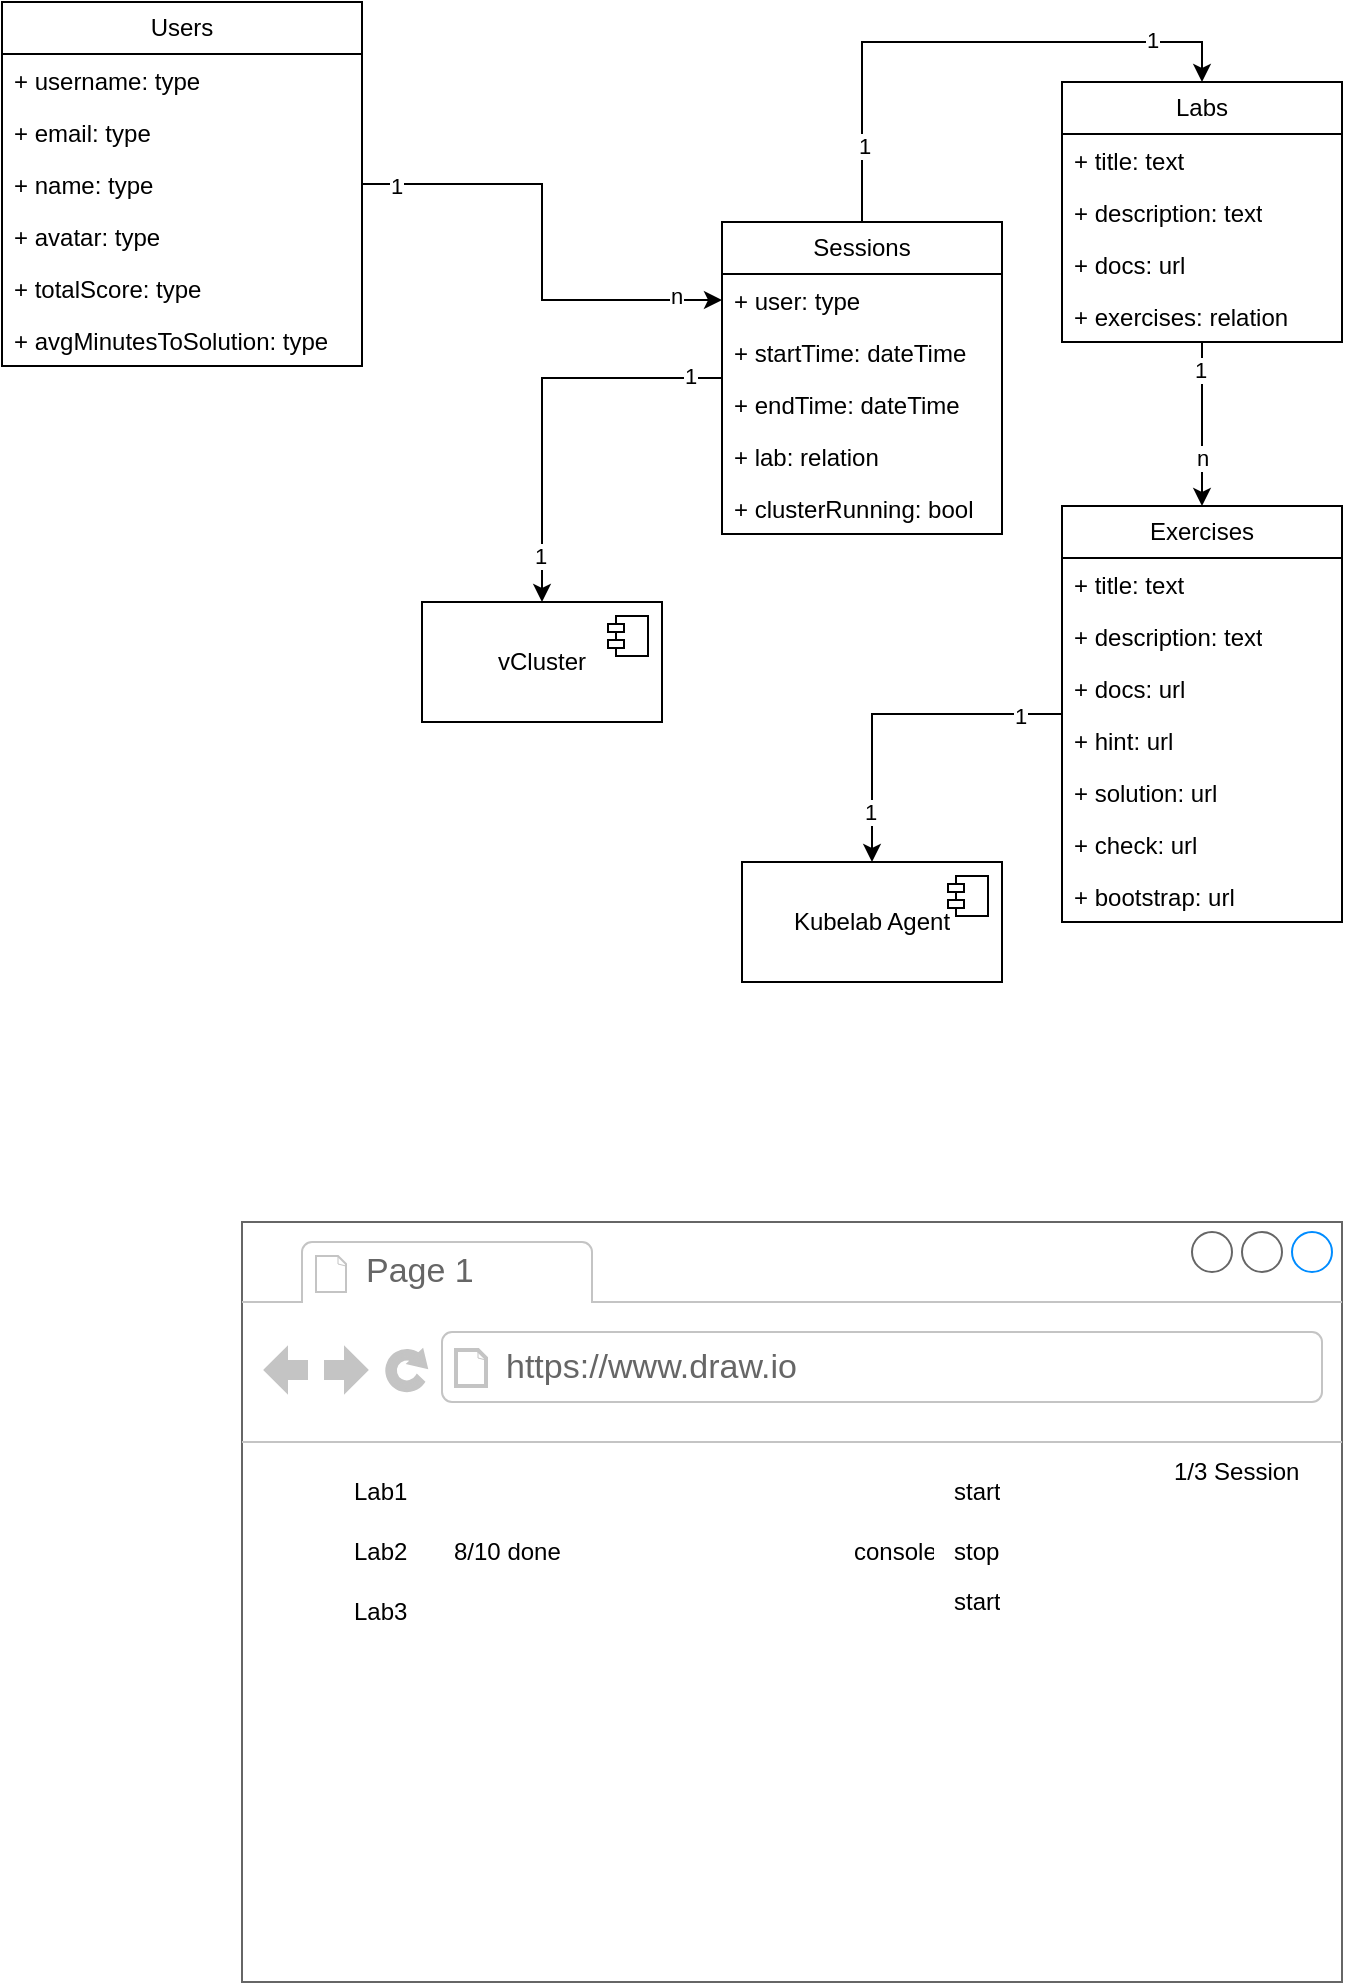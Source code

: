 <mxfile version="21.3.7" type="device">
  <diagram name="Page-1" id="WUQg41ddvhskJoTHI96X">
    <mxGraphModel dx="915" dy="953" grid="1" gridSize="10" guides="1" tooltips="1" connect="1" arrows="1" fold="1" page="1" pageScale="1" pageWidth="850" pageHeight="1100" math="0" shadow="0">
      <root>
        <mxCell id="0" />
        <mxCell id="1" parent="0" />
        <mxCell id="UOWZPONmYOvx8WyAluzy-37" style="edgeStyle=orthogonalEdgeStyle;rounded=0;orthogonalLoop=1;jettySize=auto;html=1;entryX=0;entryY=0.25;entryDx=0;entryDy=0;" parent="1" source="UOWZPONmYOvx8WyAluzy-5" target="UOWZPONmYOvx8WyAluzy-9" edge="1">
          <mxGeometry relative="1" as="geometry" />
        </mxCell>
        <mxCell id="UOWZPONmYOvx8WyAluzy-38" value="1" style="edgeLabel;html=1;align=center;verticalAlign=middle;resizable=0;points=[];" parent="UOWZPONmYOvx8WyAluzy-37" vertex="1" connectable="0">
          <mxGeometry x="-0.863" y="-1" relative="1" as="geometry">
            <mxPoint as="offset" />
          </mxGeometry>
        </mxCell>
        <mxCell id="UOWZPONmYOvx8WyAluzy-39" value="n" style="edgeLabel;html=1;align=center;verticalAlign=middle;resizable=0;points=[];" parent="UOWZPONmYOvx8WyAluzy-37" vertex="1" connectable="0">
          <mxGeometry x="0.806" y="2" relative="1" as="geometry">
            <mxPoint as="offset" />
          </mxGeometry>
        </mxCell>
        <mxCell id="UOWZPONmYOvx8WyAluzy-5" value="Users" style="swimlane;fontStyle=0;childLayout=stackLayout;horizontal=1;startSize=26;fillColor=none;horizontalStack=0;resizeParent=1;resizeParentMax=0;resizeLast=0;collapsible=1;marginBottom=0;whiteSpace=wrap;html=1;" parent="1" vertex="1">
          <mxGeometry x="100" y="100" width="180" height="182" as="geometry" />
        </mxCell>
        <mxCell id="UOWZPONmYOvx8WyAluzy-6" value="+ username: type" style="text;strokeColor=none;fillColor=none;align=left;verticalAlign=top;spacingLeft=4;spacingRight=4;overflow=hidden;rotatable=0;points=[[0,0.5],[1,0.5]];portConstraint=eastwest;whiteSpace=wrap;html=1;" parent="UOWZPONmYOvx8WyAluzy-5" vertex="1">
          <mxGeometry y="26" width="180" height="26" as="geometry" />
        </mxCell>
        <mxCell id="7reBWwmH2FoituciZp9q-1" value="+ email: type" style="text;strokeColor=none;fillColor=none;align=left;verticalAlign=top;spacingLeft=4;spacingRight=4;overflow=hidden;rotatable=0;points=[[0,0.5],[1,0.5]];portConstraint=eastwest;whiteSpace=wrap;html=1;" parent="UOWZPONmYOvx8WyAluzy-5" vertex="1">
          <mxGeometry y="52" width="180" height="26" as="geometry" />
        </mxCell>
        <mxCell id="7reBWwmH2FoituciZp9q-2" value="+ name: type" style="text;strokeColor=none;fillColor=none;align=left;verticalAlign=top;spacingLeft=4;spacingRight=4;overflow=hidden;rotatable=0;points=[[0,0.5],[1,0.5]];portConstraint=eastwest;whiteSpace=wrap;html=1;" parent="UOWZPONmYOvx8WyAluzy-5" vertex="1">
          <mxGeometry y="78" width="180" height="26" as="geometry" />
        </mxCell>
        <mxCell id="7reBWwmH2FoituciZp9q-3" value="+ avatar: type" style="text;strokeColor=none;fillColor=none;align=left;verticalAlign=top;spacingLeft=4;spacingRight=4;overflow=hidden;rotatable=0;points=[[0,0.5],[1,0.5]];portConstraint=eastwest;whiteSpace=wrap;html=1;" parent="UOWZPONmYOvx8WyAluzy-5" vertex="1">
          <mxGeometry y="104" width="180" height="26" as="geometry" />
        </mxCell>
        <mxCell id="7reBWwmH2FoituciZp9q-4" value="+ totalScore: type" style="text;strokeColor=none;fillColor=none;align=left;verticalAlign=top;spacingLeft=4;spacingRight=4;overflow=hidden;rotatable=0;points=[[0,0.5],[1,0.5]];portConstraint=eastwest;whiteSpace=wrap;html=1;" parent="UOWZPONmYOvx8WyAluzy-5" vertex="1">
          <mxGeometry y="130" width="180" height="26" as="geometry" />
        </mxCell>
        <mxCell id="7reBWwmH2FoituciZp9q-5" value="+ avgMinutesToSolution: type" style="text;strokeColor=none;fillColor=none;align=left;verticalAlign=top;spacingLeft=4;spacingRight=4;overflow=hidden;rotatable=0;points=[[0,0.5],[1,0.5]];portConstraint=eastwest;whiteSpace=wrap;html=1;" parent="UOWZPONmYOvx8WyAluzy-5" vertex="1">
          <mxGeometry y="156" width="180" height="26" as="geometry" />
        </mxCell>
        <mxCell id="UOWZPONmYOvx8WyAluzy-25" style="edgeStyle=orthogonalEdgeStyle;rounded=0;orthogonalLoop=1;jettySize=auto;html=1;exitX=0.5;exitY=0;exitDx=0;exitDy=0;entryX=0.5;entryY=0;entryDx=0;entryDy=0;" parent="1" source="UOWZPONmYOvx8WyAluzy-9" target="UOWZPONmYOvx8WyAluzy-17" edge="1">
          <mxGeometry relative="1" as="geometry" />
        </mxCell>
        <mxCell id="UOWZPONmYOvx8WyAluzy-29" value="1" style="edgeLabel;html=1;align=center;verticalAlign=middle;resizable=0;points=[];" parent="UOWZPONmYOvx8WyAluzy-25" vertex="1" connectable="0">
          <mxGeometry x="0.677" y="1" relative="1" as="geometry">
            <mxPoint as="offset" />
          </mxGeometry>
        </mxCell>
        <mxCell id="UOWZPONmYOvx8WyAluzy-30" value="1" style="edgeLabel;html=1;align=center;verticalAlign=middle;resizable=0;points=[];" parent="UOWZPONmYOvx8WyAluzy-25" vertex="1" connectable="0">
          <mxGeometry x="-0.725" y="-1" relative="1" as="geometry">
            <mxPoint as="offset" />
          </mxGeometry>
        </mxCell>
        <mxCell id="UOWZPONmYOvx8WyAluzy-31" style="edgeStyle=orthogonalEdgeStyle;rounded=0;orthogonalLoop=1;jettySize=auto;html=1;entryX=0.5;entryY=0;entryDx=0;entryDy=0;" parent="1" source="UOWZPONmYOvx8WyAluzy-21" target="UOWZPONmYOvx8WyAluzy-13" edge="1">
          <mxGeometry relative="1" as="geometry" />
        </mxCell>
        <mxCell id="UOWZPONmYOvx8WyAluzy-32" value="1" style="edgeLabel;html=1;align=center;verticalAlign=middle;resizable=0;points=[];" parent="UOWZPONmYOvx8WyAluzy-31" vertex="1" connectable="0">
          <mxGeometry x="0.707" y="-1" relative="1" as="geometry">
            <mxPoint as="offset" />
          </mxGeometry>
        </mxCell>
        <mxCell id="UOWZPONmYOvx8WyAluzy-33" value="1" style="edgeLabel;html=1;align=center;verticalAlign=middle;resizable=0;points=[];" parent="UOWZPONmYOvx8WyAluzy-31" vertex="1" connectable="0">
          <mxGeometry x="-0.75" y="1" relative="1" as="geometry">
            <mxPoint as="offset" />
          </mxGeometry>
        </mxCell>
        <mxCell id="UOWZPONmYOvx8WyAluzy-34" style="edgeStyle=orthogonalEdgeStyle;rounded=0;orthogonalLoop=1;jettySize=auto;html=1;entryX=0.5;entryY=0;entryDx=0;entryDy=0;" parent="1" source="UOWZPONmYOvx8WyAluzy-9" target="UOWZPONmYOvx8WyAluzy-15" edge="1">
          <mxGeometry relative="1" as="geometry" />
        </mxCell>
        <mxCell id="UOWZPONmYOvx8WyAluzy-35" value="1" style="edgeLabel;html=1;align=center;verticalAlign=middle;resizable=0;points=[];" parent="UOWZPONmYOvx8WyAluzy-34" vertex="1" connectable="0">
          <mxGeometry x="-0.838" y="-1" relative="1" as="geometry">
            <mxPoint as="offset" />
          </mxGeometry>
        </mxCell>
        <mxCell id="UOWZPONmYOvx8WyAluzy-36" value="1" style="edgeLabel;html=1;align=center;verticalAlign=middle;resizable=0;points=[];" parent="UOWZPONmYOvx8WyAluzy-34" vertex="1" connectable="0">
          <mxGeometry x="0.773" y="-1" relative="1" as="geometry">
            <mxPoint as="offset" />
          </mxGeometry>
        </mxCell>
        <mxCell id="UOWZPONmYOvx8WyAluzy-9" value="Sessions" style="swimlane;fontStyle=0;childLayout=stackLayout;horizontal=1;startSize=26;fillColor=none;horizontalStack=0;resizeParent=1;resizeParentMax=0;resizeLast=0;collapsible=1;marginBottom=0;whiteSpace=wrap;html=1;" parent="1" vertex="1">
          <mxGeometry x="460" y="210" width="140" height="156" as="geometry" />
        </mxCell>
        <mxCell id="UOWZPONmYOvx8WyAluzy-10" value="+ user: type" style="text;strokeColor=none;fillColor=none;align=left;verticalAlign=top;spacingLeft=4;spacingRight=4;overflow=hidden;rotatable=0;points=[[0,0.5],[1,0.5]];portConstraint=eastwest;whiteSpace=wrap;html=1;" parent="UOWZPONmYOvx8WyAluzy-9" vertex="1">
          <mxGeometry y="26" width="140" height="26" as="geometry" />
        </mxCell>
        <mxCell id="7reBWwmH2FoituciZp9q-7" value="+ startTime: dateTime" style="text;strokeColor=none;fillColor=none;align=left;verticalAlign=top;spacingLeft=4;spacingRight=4;overflow=hidden;rotatable=0;points=[[0,0.5],[1,0.5]];portConstraint=eastwest;whiteSpace=wrap;html=1;" parent="UOWZPONmYOvx8WyAluzy-9" vertex="1">
          <mxGeometry y="52" width="140" height="26" as="geometry" />
        </mxCell>
        <mxCell id="7reBWwmH2FoituciZp9q-8" value="+ endTime: dateTime" style="text;strokeColor=none;fillColor=none;align=left;verticalAlign=top;spacingLeft=4;spacingRight=4;overflow=hidden;rotatable=0;points=[[0,0.5],[1,0.5]];portConstraint=eastwest;whiteSpace=wrap;html=1;" parent="UOWZPONmYOvx8WyAluzy-9" vertex="1">
          <mxGeometry y="78" width="140" height="26" as="geometry" />
        </mxCell>
        <mxCell id="7reBWwmH2FoituciZp9q-9" value="+ lab: relation" style="text;strokeColor=none;fillColor=none;align=left;verticalAlign=top;spacingLeft=4;spacingRight=4;overflow=hidden;rotatable=0;points=[[0,0.5],[1,0.5]];portConstraint=eastwest;whiteSpace=wrap;html=1;" parent="UOWZPONmYOvx8WyAluzy-9" vertex="1">
          <mxGeometry y="104" width="140" height="26" as="geometry" />
        </mxCell>
        <mxCell id="7reBWwmH2FoituciZp9q-11" value="+ clusterRunning: bool" style="text;strokeColor=none;fillColor=none;align=left;verticalAlign=top;spacingLeft=4;spacingRight=4;overflow=hidden;rotatable=0;points=[[0,0.5],[1,0.5]];portConstraint=eastwest;whiteSpace=wrap;html=1;" parent="UOWZPONmYOvx8WyAluzy-9" vertex="1">
          <mxGeometry y="130" width="140" height="26" as="geometry" />
        </mxCell>
        <mxCell id="UOWZPONmYOvx8WyAluzy-13" value="Kubelab Agent" style="html=1;dropTarget=0;whiteSpace=wrap;" parent="1" vertex="1">
          <mxGeometry x="470" y="530" width="130" height="60" as="geometry" />
        </mxCell>
        <mxCell id="UOWZPONmYOvx8WyAluzy-14" value="" style="shape=module;jettyWidth=8;jettyHeight=4;" parent="UOWZPONmYOvx8WyAluzy-13" vertex="1">
          <mxGeometry x="1" width="20" height="20" relative="1" as="geometry">
            <mxPoint x="-27" y="7" as="offset" />
          </mxGeometry>
        </mxCell>
        <mxCell id="UOWZPONmYOvx8WyAluzy-15" value="vCluster" style="html=1;dropTarget=0;whiteSpace=wrap;" parent="1" vertex="1">
          <mxGeometry x="310" y="400" width="120" height="60" as="geometry" />
        </mxCell>
        <mxCell id="UOWZPONmYOvx8WyAluzy-16" value="" style="shape=module;jettyWidth=8;jettyHeight=4;" parent="UOWZPONmYOvx8WyAluzy-15" vertex="1">
          <mxGeometry x="1" width="20" height="20" relative="1" as="geometry">
            <mxPoint x="-27" y="7" as="offset" />
          </mxGeometry>
        </mxCell>
        <mxCell id="UOWZPONmYOvx8WyAluzy-26" style="edgeStyle=orthogonalEdgeStyle;rounded=0;orthogonalLoop=1;jettySize=auto;html=1;entryX=0.5;entryY=0;entryDx=0;entryDy=0;" parent="1" source="UOWZPONmYOvx8WyAluzy-17" target="UOWZPONmYOvx8WyAluzy-21" edge="1">
          <mxGeometry relative="1" as="geometry" />
        </mxCell>
        <mxCell id="UOWZPONmYOvx8WyAluzy-27" value="n" style="edgeLabel;html=1;align=center;verticalAlign=middle;resizable=0;points=[];" parent="UOWZPONmYOvx8WyAluzy-26" vertex="1" connectable="0">
          <mxGeometry x="0.417" relative="1" as="geometry">
            <mxPoint as="offset" />
          </mxGeometry>
        </mxCell>
        <mxCell id="UOWZPONmYOvx8WyAluzy-28" value="1" style="edgeLabel;html=1;align=center;verticalAlign=middle;resizable=0;points=[];" parent="UOWZPONmYOvx8WyAluzy-26" vertex="1" connectable="0">
          <mxGeometry x="-0.667" y="-1" relative="1" as="geometry">
            <mxPoint as="offset" />
          </mxGeometry>
        </mxCell>
        <mxCell id="UOWZPONmYOvx8WyAluzy-17" value="Labs" style="swimlane;fontStyle=0;childLayout=stackLayout;horizontal=1;startSize=26;fillColor=none;horizontalStack=0;resizeParent=1;resizeParentMax=0;resizeLast=0;collapsible=1;marginBottom=0;whiteSpace=wrap;html=1;" parent="1" vertex="1">
          <mxGeometry x="630" y="140" width="140" height="130" as="geometry" />
        </mxCell>
        <mxCell id="UOWZPONmYOvx8WyAluzy-18" value="+ title: text" style="text;strokeColor=none;fillColor=none;align=left;verticalAlign=top;spacingLeft=4;spacingRight=4;overflow=hidden;rotatable=0;points=[[0,0.5],[1,0.5]];portConstraint=eastwest;whiteSpace=wrap;html=1;" parent="UOWZPONmYOvx8WyAluzy-17" vertex="1">
          <mxGeometry y="26" width="140" height="26" as="geometry" />
        </mxCell>
        <mxCell id="7reBWwmH2FoituciZp9q-14" value="+ description: text" style="text;strokeColor=none;fillColor=none;align=left;verticalAlign=top;spacingLeft=4;spacingRight=4;overflow=hidden;rotatable=0;points=[[0,0.5],[1,0.5]];portConstraint=eastwest;whiteSpace=wrap;html=1;" parent="UOWZPONmYOvx8WyAluzy-17" vertex="1">
          <mxGeometry y="52" width="140" height="26" as="geometry" />
        </mxCell>
        <mxCell id="7reBWwmH2FoituciZp9q-15" value="+ docs: url" style="text;strokeColor=none;fillColor=none;align=left;verticalAlign=top;spacingLeft=4;spacingRight=4;overflow=hidden;rotatable=0;points=[[0,0.5],[1,0.5]];portConstraint=eastwest;whiteSpace=wrap;html=1;" parent="UOWZPONmYOvx8WyAluzy-17" vertex="1">
          <mxGeometry y="78" width="140" height="26" as="geometry" />
        </mxCell>
        <mxCell id="7reBWwmH2FoituciZp9q-16" value="+ exercises: relation" style="text;strokeColor=none;fillColor=none;align=left;verticalAlign=top;spacingLeft=4;spacingRight=4;overflow=hidden;rotatable=0;points=[[0,0.5],[1,0.5]];portConstraint=eastwest;whiteSpace=wrap;html=1;" parent="UOWZPONmYOvx8WyAluzy-17" vertex="1">
          <mxGeometry y="104" width="140" height="26" as="geometry" />
        </mxCell>
        <mxCell id="UOWZPONmYOvx8WyAluzy-21" value="Exercises" style="swimlane;fontStyle=0;childLayout=stackLayout;horizontal=1;startSize=26;fillColor=none;horizontalStack=0;resizeParent=1;resizeParentMax=0;resizeLast=0;collapsible=1;marginBottom=0;whiteSpace=wrap;html=1;" parent="1" vertex="1">
          <mxGeometry x="630" y="352" width="140" height="208" as="geometry" />
        </mxCell>
        <mxCell id="UOWZPONmYOvx8WyAluzy-24" value="+ title: text" style="text;strokeColor=none;fillColor=none;align=left;verticalAlign=top;spacingLeft=4;spacingRight=4;overflow=hidden;rotatable=0;points=[[0,0.5],[1,0.5]];portConstraint=eastwest;whiteSpace=wrap;html=1;" parent="UOWZPONmYOvx8WyAluzy-21" vertex="1">
          <mxGeometry y="26" width="140" height="26" as="geometry" />
        </mxCell>
        <mxCell id="7reBWwmH2FoituciZp9q-13" value="+ description: text" style="text;strokeColor=none;fillColor=none;align=left;verticalAlign=top;spacingLeft=4;spacingRight=4;overflow=hidden;rotatable=0;points=[[0,0.5],[1,0.5]];portConstraint=eastwest;whiteSpace=wrap;html=1;" parent="UOWZPONmYOvx8WyAluzy-21" vertex="1">
          <mxGeometry y="52" width="140" height="26" as="geometry" />
        </mxCell>
        <mxCell id="7reBWwmH2FoituciZp9q-12" value="+ docs: url" style="text;strokeColor=none;fillColor=none;align=left;verticalAlign=top;spacingLeft=4;spacingRight=4;overflow=hidden;rotatable=0;points=[[0,0.5],[1,0.5]];portConstraint=eastwest;whiteSpace=wrap;html=1;" parent="UOWZPONmYOvx8WyAluzy-21" vertex="1">
          <mxGeometry y="78" width="140" height="26" as="geometry" />
        </mxCell>
        <mxCell id="UOWZPONmYOvx8WyAluzy-41" value="+ hint: url" style="text;strokeColor=none;fillColor=none;align=left;verticalAlign=top;spacingLeft=4;spacingRight=4;overflow=hidden;rotatable=0;points=[[0,0.5],[1,0.5]];portConstraint=eastwest;whiteSpace=wrap;html=1;" parent="UOWZPONmYOvx8WyAluzy-21" vertex="1">
          <mxGeometry y="104" width="140" height="26" as="geometry" />
        </mxCell>
        <mxCell id="UOWZPONmYOvx8WyAluzy-42" value="+ solution: url" style="text;strokeColor=none;fillColor=none;align=left;verticalAlign=top;spacingLeft=4;spacingRight=4;overflow=hidden;rotatable=0;points=[[0,0.5],[1,0.5]];portConstraint=eastwest;whiteSpace=wrap;html=1;" parent="UOWZPONmYOvx8WyAluzy-21" vertex="1">
          <mxGeometry y="130" width="140" height="26" as="geometry" />
        </mxCell>
        <mxCell id="UOWZPONmYOvx8WyAluzy-43" value="+ check: url" style="text;strokeColor=none;fillColor=none;align=left;verticalAlign=top;spacingLeft=4;spacingRight=4;overflow=hidden;rotatable=0;points=[[0,0.5],[1,0.5]];portConstraint=eastwest;whiteSpace=wrap;html=1;" parent="UOWZPONmYOvx8WyAluzy-21" vertex="1">
          <mxGeometry y="156" width="140" height="26" as="geometry" />
        </mxCell>
        <mxCell id="UOWZPONmYOvx8WyAluzy-44" value="+ bootstrap: url" style="text;strokeColor=none;fillColor=none;align=left;verticalAlign=top;spacingLeft=4;spacingRight=4;overflow=hidden;rotatable=0;points=[[0,0.5],[1,0.5]];portConstraint=eastwest;whiteSpace=wrap;html=1;" parent="UOWZPONmYOvx8WyAluzy-21" vertex="1">
          <mxGeometry y="182" width="140" height="26" as="geometry" />
        </mxCell>
        <mxCell id="UOWZPONmYOvx8WyAluzy-45" value="" style="strokeWidth=1;shadow=0;dashed=0;align=center;html=1;shape=mxgraph.mockup.containers.browserWindow;rSize=0;strokeColor=#666666;strokeColor2=#008cff;strokeColor3=#c4c4c4;mainText=,;recursiveResize=0;" parent="1" vertex="1">
          <mxGeometry x="220" y="710" width="550" height="380" as="geometry" />
        </mxCell>
        <mxCell id="UOWZPONmYOvx8WyAluzy-46" value="Page 1" style="strokeWidth=1;shadow=0;dashed=0;align=center;html=1;shape=mxgraph.mockup.containers.anchor;fontSize=17;fontColor=#666666;align=left;whiteSpace=wrap;" parent="UOWZPONmYOvx8WyAluzy-45" vertex="1">
          <mxGeometry x="60" y="12" width="110" height="26" as="geometry" />
        </mxCell>
        <mxCell id="UOWZPONmYOvx8WyAluzy-47" value="https://www.draw.io" style="strokeWidth=1;shadow=0;dashed=0;align=center;html=1;shape=mxgraph.mockup.containers.anchor;rSize=0;fontSize=17;fontColor=#666666;align=left;" parent="UOWZPONmYOvx8WyAluzy-45" vertex="1">
          <mxGeometry x="130" y="60" width="250" height="26" as="geometry" />
        </mxCell>
        <mxCell id="UOWZPONmYOvx8WyAluzy-48" value="Lab1" style="text;strokeColor=none;fillColor=none;align=left;verticalAlign=middle;spacingLeft=4;spacingRight=4;overflow=hidden;points=[[0,0.5],[1,0.5]];portConstraint=eastwest;rotatable=0;whiteSpace=wrap;html=1;" parent="UOWZPONmYOvx8WyAluzy-45" vertex="1">
          <mxGeometry x="50" y="120" width="80" height="30" as="geometry" />
        </mxCell>
        <mxCell id="UOWZPONmYOvx8WyAluzy-49" value="Lab2" style="text;strokeColor=none;fillColor=none;align=left;verticalAlign=middle;spacingLeft=4;spacingRight=4;overflow=hidden;points=[[0,0.5],[1,0.5]];portConstraint=eastwest;rotatable=0;whiteSpace=wrap;html=1;" parent="UOWZPONmYOvx8WyAluzy-45" vertex="1">
          <mxGeometry x="50" y="150" width="80" height="30" as="geometry" />
        </mxCell>
        <mxCell id="UOWZPONmYOvx8WyAluzy-50" value="Lab3" style="text;strokeColor=none;fillColor=none;align=left;verticalAlign=middle;spacingLeft=4;spacingRight=4;overflow=hidden;points=[[0,0.5],[1,0.5]];portConstraint=eastwest;rotatable=0;whiteSpace=wrap;html=1;" parent="UOWZPONmYOvx8WyAluzy-45" vertex="1">
          <mxGeometry x="50" y="180" width="80" height="30" as="geometry" />
        </mxCell>
        <mxCell id="UOWZPONmYOvx8WyAluzy-51" value="start" style="text;strokeColor=none;fillColor=none;align=left;verticalAlign=middle;spacingLeft=4;spacingRight=4;overflow=hidden;points=[[0,0.5],[1,0.5]];portConstraint=eastwest;rotatable=0;whiteSpace=wrap;html=1;" parent="UOWZPONmYOvx8WyAluzy-45" vertex="1">
          <mxGeometry x="350" y="120" width="40" height="30" as="geometry" />
        </mxCell>
        <mxCell id="UOWZPONmYOvx8WyAluzy-52" value="stop" style="text;strokeColor=none;fillColor=none;align=left;verticalAlign=middle;spacingLeft=4;spacingRight=4;overflow=hidden;points=[[0,0.5],[1,0.5]];portConstraint=eastwest;rotatable=0;whiteSpace=wrap;html=1;" parent="UOWZPONmYOvx8WyAluzy-45" vertex="1">
          <mxGeometry x="350" y="150" width="40" height="30" as="geometry" />
        </mxCell>
        <mxCell id="UOWZPONmYOvx8WyAluzy-53" value="console" style="text;strokeColor=none;fillColor=none;align=left;verticalAlign=middle;spacingLeft=4;spacingRight=4;overflow=hidden;points=[[0,0.5],[1,0.5]];portConstraint=eastwest;rotatable=0;whiteSpace=wrap;html=1;" parent="UOWZPONmYOvx8WyAluzy-45" vertex="1">
          <mxGeometry x="300" y="150" width="50" height="30" as="geometry" />
        </mxCell>
        <mxCell id="UOWZPONmYOvx8WyAluzy-54" value="1/3 Session" style="text;strokeColor=none;fillColor=none;align=left;verticalAlign=middle;spacingLeft=4;spacingRight=4;overflow=hidden;points=[[0,0.5],[1,0.5]];portConstraint=eastwest;rotatable=0;whiteSpace=wrap;html=1;" parent="UOWZPONmYOvx8WyAluzy-45" vertex="1">
          <mxGeometry x="460" y="110" width="80" height="30" as="geometry" />
        </mxCell>
        <mxCell id="UOWZPONmYOvx8WyAluzy-55" value="start" style="text;strokeColor=none;fillColor=none;align=left;verticalAlign=middle;spacingLeft=4;spacingRight=4;overflow=hidden;points=[[0,0.5],[1,0.5]];portConstraint=eastwest;rotatable=0;whiteSpace=wrap;html=1;" parent="UOWZPONmYOvx8WyAluzy-45" vertex="1">
          <mxGeometry x="350" y="175" width="40" height="30" as="geometry" />
        </mxCell>
        <mxCell id="UOWZPONmYOvx8WyAluzy-56" value="8/10 done" style="text;strokeColor=none;fillColor=none;align=left;verticalAlign=middle;spacingLeft=4;spacingRight=4;overflow=hidden;points=[[0,0.5],[1,0.5]];portConstraint=eastwest;rotatable=0;whiteSpace=wrap;html=1;" parent="UOWZPONmYOvx8WyAluzy-45" vertex="1">
          <mxGeometry x="100" y="150" width="70" height="30" as="geometry" />
        </mxCell>
      </root>
    </mxGraphModel>
  </diagram>
</mxfile>
